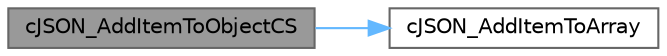 digraph "cJSON_AddItemToObjectCS"
{
 // LATEX_PDF_SIZE
  bgcolor="transparent";
  edge [fontname=Helvetica,fontsize=10,labelfontname=Helvetica,labelfontsize=10];
  node [fontname=Helvetica,fontsize=10,shape=box,height=0.2,width=0.4];
  rankdir="LR";
  Node1 [label="cJSON_AddItemToObjectCS",height=0.2,width=0.4,color="gray40", fillcolor="grey60", style="filled", fontcolor="black",tooltip=" "];
  Node1 -> Node2 [color="steelblue1",style="solid"];
  Node2 [label="cJSON_AddItemToArray",height=0.2,width=0.4,color="grey40", fillcolor="white", style="filled",URL="$c_j_s_o_n_8c.html#a164dcefd36af8654942116c444bd0b6a",tooltip=" "];
}
